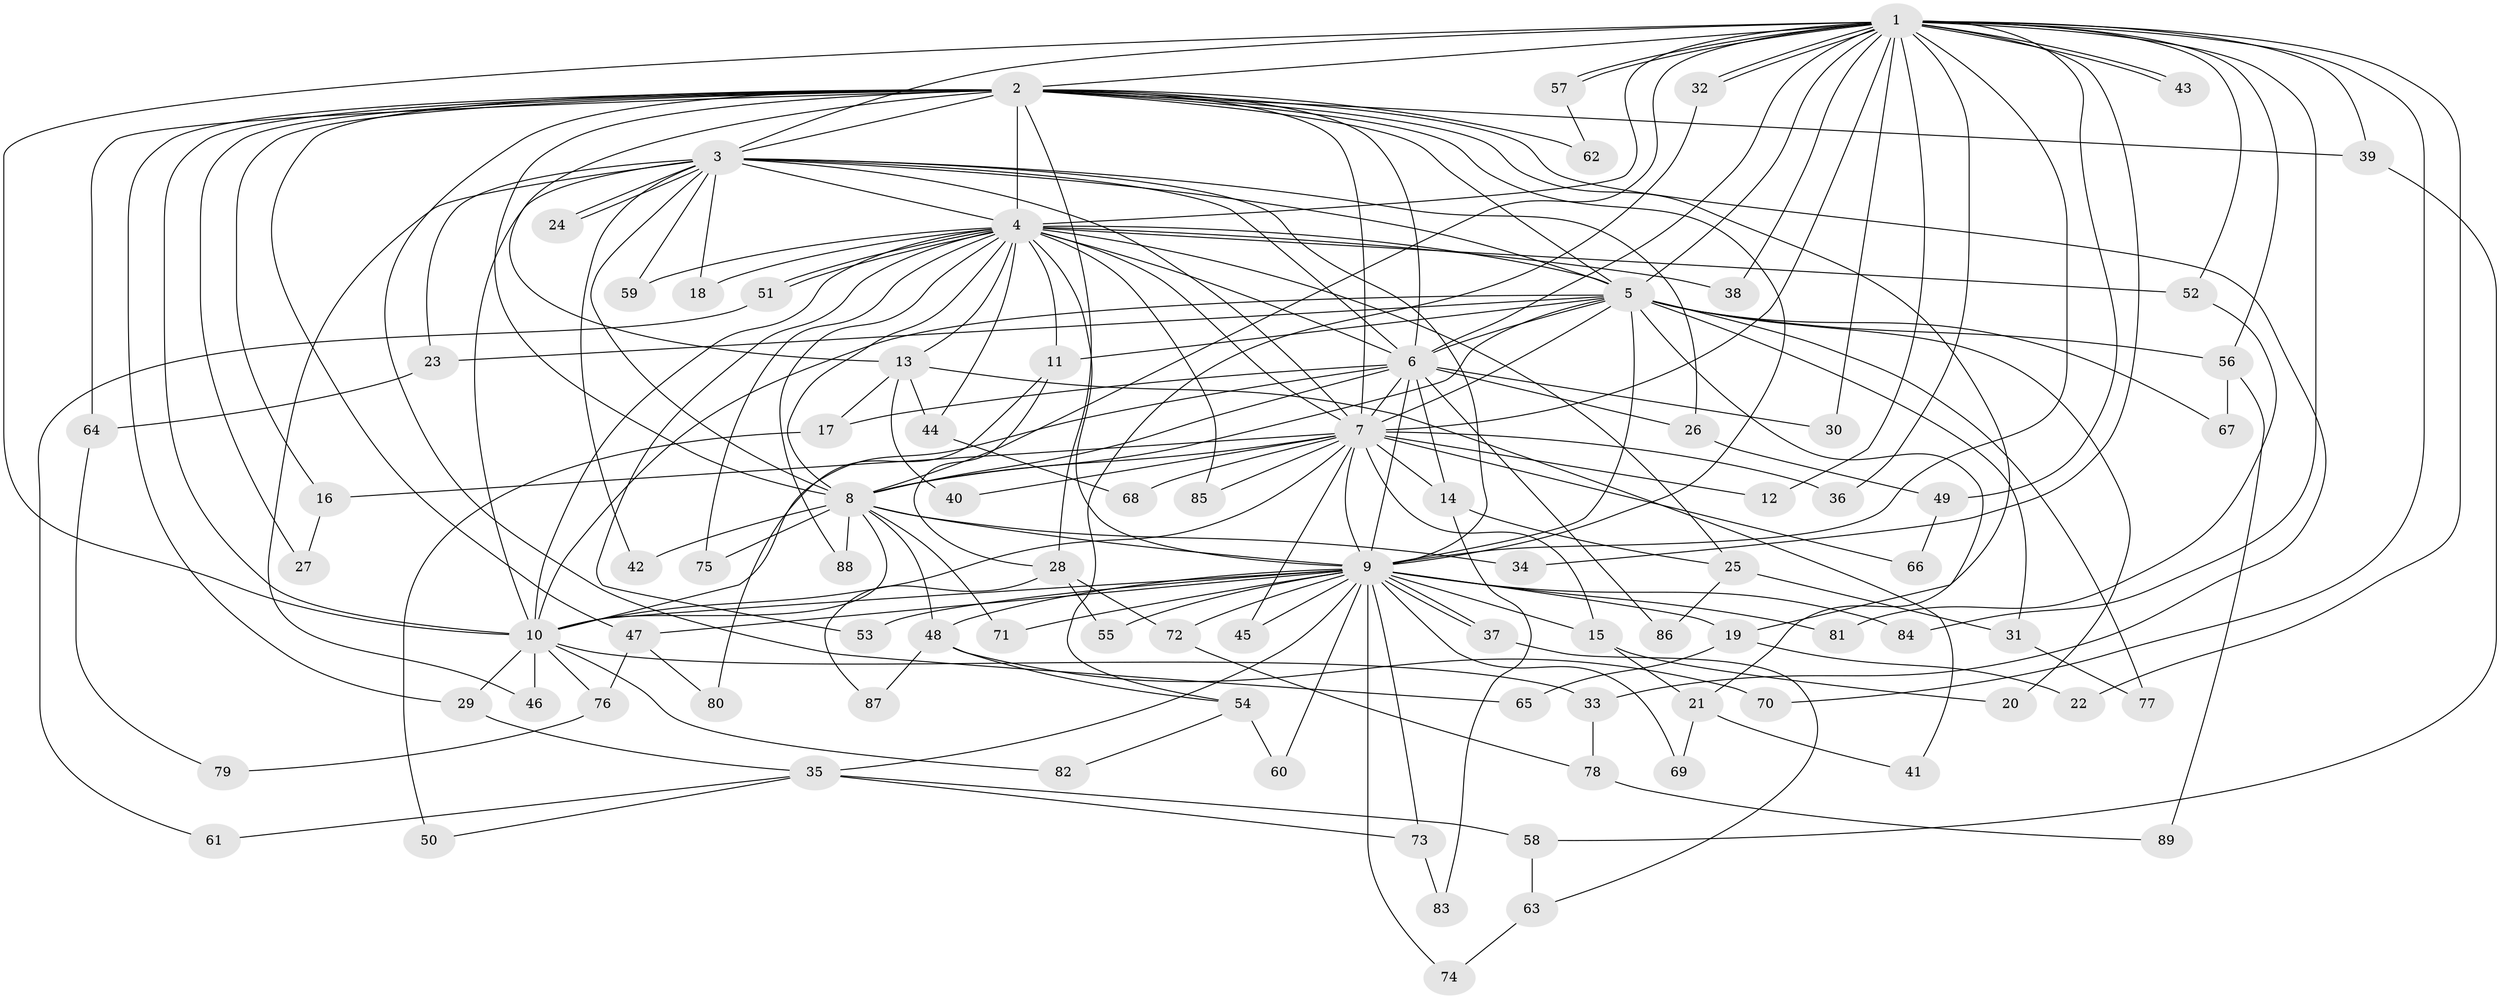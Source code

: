 // Generated by graph-tools (version 1.1) at 2025/14/03/09/25 04:14:09]
// undirected, 89 vertices, 203 edges
graph export_dot {
graph [start="1"]
  node [color=gray90,style=filled];
  1;
  2;
  3;
  4;
  5;
  6;
  7;
  8;
  9;
  10;
  11;
  12;
  13;
  14;
  15;
  16;
  17;
  18;
  19;
  20;
  21;
  22;
  23;
  24;
  25;
  26;
  27;
  28;
  29;
  30;
  31;
  32;
  33;
  34;
  35;
  36;
  37;
  38;
  39;
  40;
  41;
  42;
  43;
  44;
  45;
  46;
  47;
  48;
  49;
  50;
  51;
  52;
  53;
  54;
  55;
  56;
  57;
  58;
  59;
  60;
  61;
  62;
  63;
  64;
  65;
  66;
  67;
  68;
  69;
  70;
  71;
  72;
  73;
  74;
  75;
  76;
  77;
  78;
  79;
  80;
  81;
  82;
  83;
  84;
  85;
  86;
  87;
  88;
  89;
  1 -- 2;
  1 -- 3;
  1 -- 4;
  1 -- 5;
  1 -- 6;
  1 -- 7;
  1 -- 8;
  1 -- 9;
  1 -- 10;
  1 -- 12;
  1 -- 22;
  1 -- 30;
  1 -- 32;
  1 -- 32;
  1 -- 34;
  1 -- 36;
  1 -- 38;
  1 -- 39;
  1 -- 43;
  1 -- 43;
  1 -- 49;
  1 -- 52;
  1 -- 56;
  1 -- 57;
  1 -- 57;
  1 -- 70;
  1 -- 84;
  2 -- 3;
  2 -- 4;
  2 -- 5;
  2 -- 6;
  2 -- 7;
  2 -- 8;
  2 -- 9;
  2 -- 10;
  2 -- 13;
  2 -- 16;
  2 -- 19;
  2 -- 27;
  2 -- 28;
  2 -- 29;
  2 -- 33;
  2 -- 39;
  2 -- 47;
  2 -- 62;
  2 -- 64;
  2 -- 65;
  3 -- 4;
  3 -- 5;
  3 -- 6;
  3 -- 7;
  3 -- 8;
  3 -- 9;
  3 -- 10;
  3 -- 18;
  3 -- 23;
  3 -- 24;
  3 -- 24;
  3 -- 26;
  3 -- 42;
  3 -- 46;
  3 -- 59;
  4 -- 5;
  4 -- 6;
  4 -- 7;
  4 -- 8;
  4 -- 9;
  4 -- 10;
  4 -- 11;
  4 -- 13;
  4 -- 18;
  4 -- 25;
  4 -- 38;
  4 -- 44;
  4 -- 51;
  4 -- 51;
  4 -- 52;
  4 -- 53;
  4 -- 59;
  4 -- 75;
  4 -- 85;
  4 -- 88;
  5 -- 6;
  5 -- 7;
  5 -- 8;
  5 -- 9;
  5 -- 10;
  5 -- 11;
  5 -- 20;
  5 -- 21;
  5 -- 23;
  5 -- 31;
  5 -- 56;
  5 -- 67;
  5 -- 77;
  6 -- 7;
  6 -- 8;
  6 -- 9;
  6 -- 10;
  6 -- 14;
  6 -- 17;
  6 -- 26;
  6 -- 30;
  6 -- 86;
  7 -- 8;
  7 -- 9;
  7 -- 10;
  7 -- 12;
  7 -- 14;
  7 -- 15;
  7 -- 16;
  7 -- 36;
  7 -- 40;
  7 -- 45;
  7 -- 66;
  7 -- 68;
  7 -- 85;
  8 -- 9;
  8 -- 10;
  8 -- 34;
  8 -- 42;
  8 -- 48;
  8 -- 71;
  8 -- 75;
  8 -- 88;
  9 -- 10;
  9 -- 15;
  9 -- 19;
  9 -- 35;
  9 -- 37;
  9 -- 37;
  9 -- 45;
  9 -- 47;
  9 -- 48;
  9 -- 53;
  9 -- 55;
  9 -- 60;
  9 -- 69;
  9 -- 71;
  9 -- 72;
  9 -- 73;
  9 -- 74;
  9 -- 81;
  9 -- 84;
  10 -- 29;
  10 -- 33;
  10 -- 46;
  10 -- 76;
  10 -- 82;
  11 -- 28;
  11 -- 80;
  13 -- 17;
  13 -- 40;
  13 -- 41;
  13 -- 44;
  14 -- 25;
  14 -- 83;
  15 -- 20;
  15 -- 21;
  16 -- 27;
  17 -- 50;
  19 -- 22;
  19 -- 65;
  21 -- 41;
  21 -- 69;
  23 -- 64;
  25 -- 31;
  25 -- 86;
  26 -- 49;
  28 -- 55;
  28 -- 72;
  28 -- 87;
  29 -- 35;
  31 -- 77;
  32 -- 54;
  33 -- 78;
  35 -- 50;
  35 -- 58;
  35 -- 61;
  35 -- 73;
  37 -- 63;
  39 -- 58;
  44 -- 68;
  47 -- 76;
  47 -- 80;
  48 -- 54;
  48 -- 70;
  48 -- 87;
  49 -- 66;
  51 -- 61;
  52 -- 81;
  54 -- 60;
  54 -- 82;
  56 -- 67;
  56 -- 89;
  57 -- 62;
  58 -- 63;
  63 -- 74;
  64 -- 79;
  72 -- 78;
  73 -- 83;
  76 -- 79;
  78 -- 89;
}
